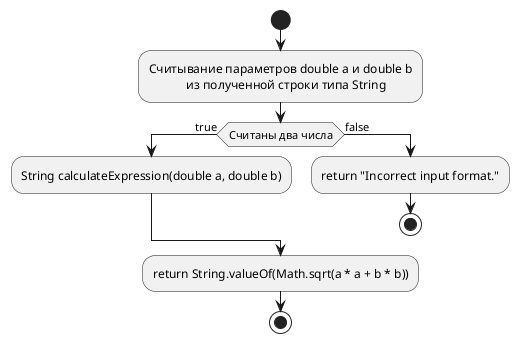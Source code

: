 @startuml
start
:Считывание параметров double a и double b
            из полученной строки типа String;
if (Считаны два числа) then (true)
    :String calculateExpression(double a, double b);
else (false)
  :return "Incorrect input format.";
  stop
endif
:return String.valueOf(Math.sqrt(a * a + b * b));
stop
@enduml
